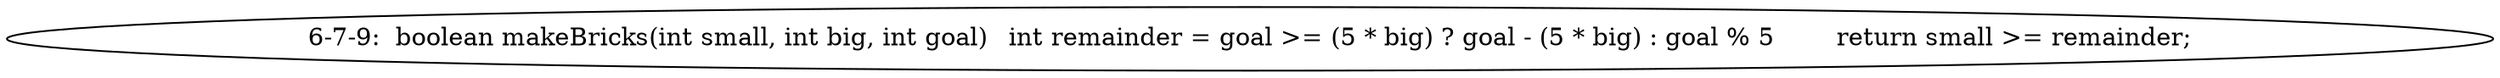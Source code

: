 digraph result_test { 
// graph-vertices
  a2  [label="6-7-9:  boolean makeBricks(int small, int big, int goal)	int remainder = goal >= (5 * big) ? goal - (5 * big) : goal % 5	return small >= remainder;"]; 
// graph-edges
}